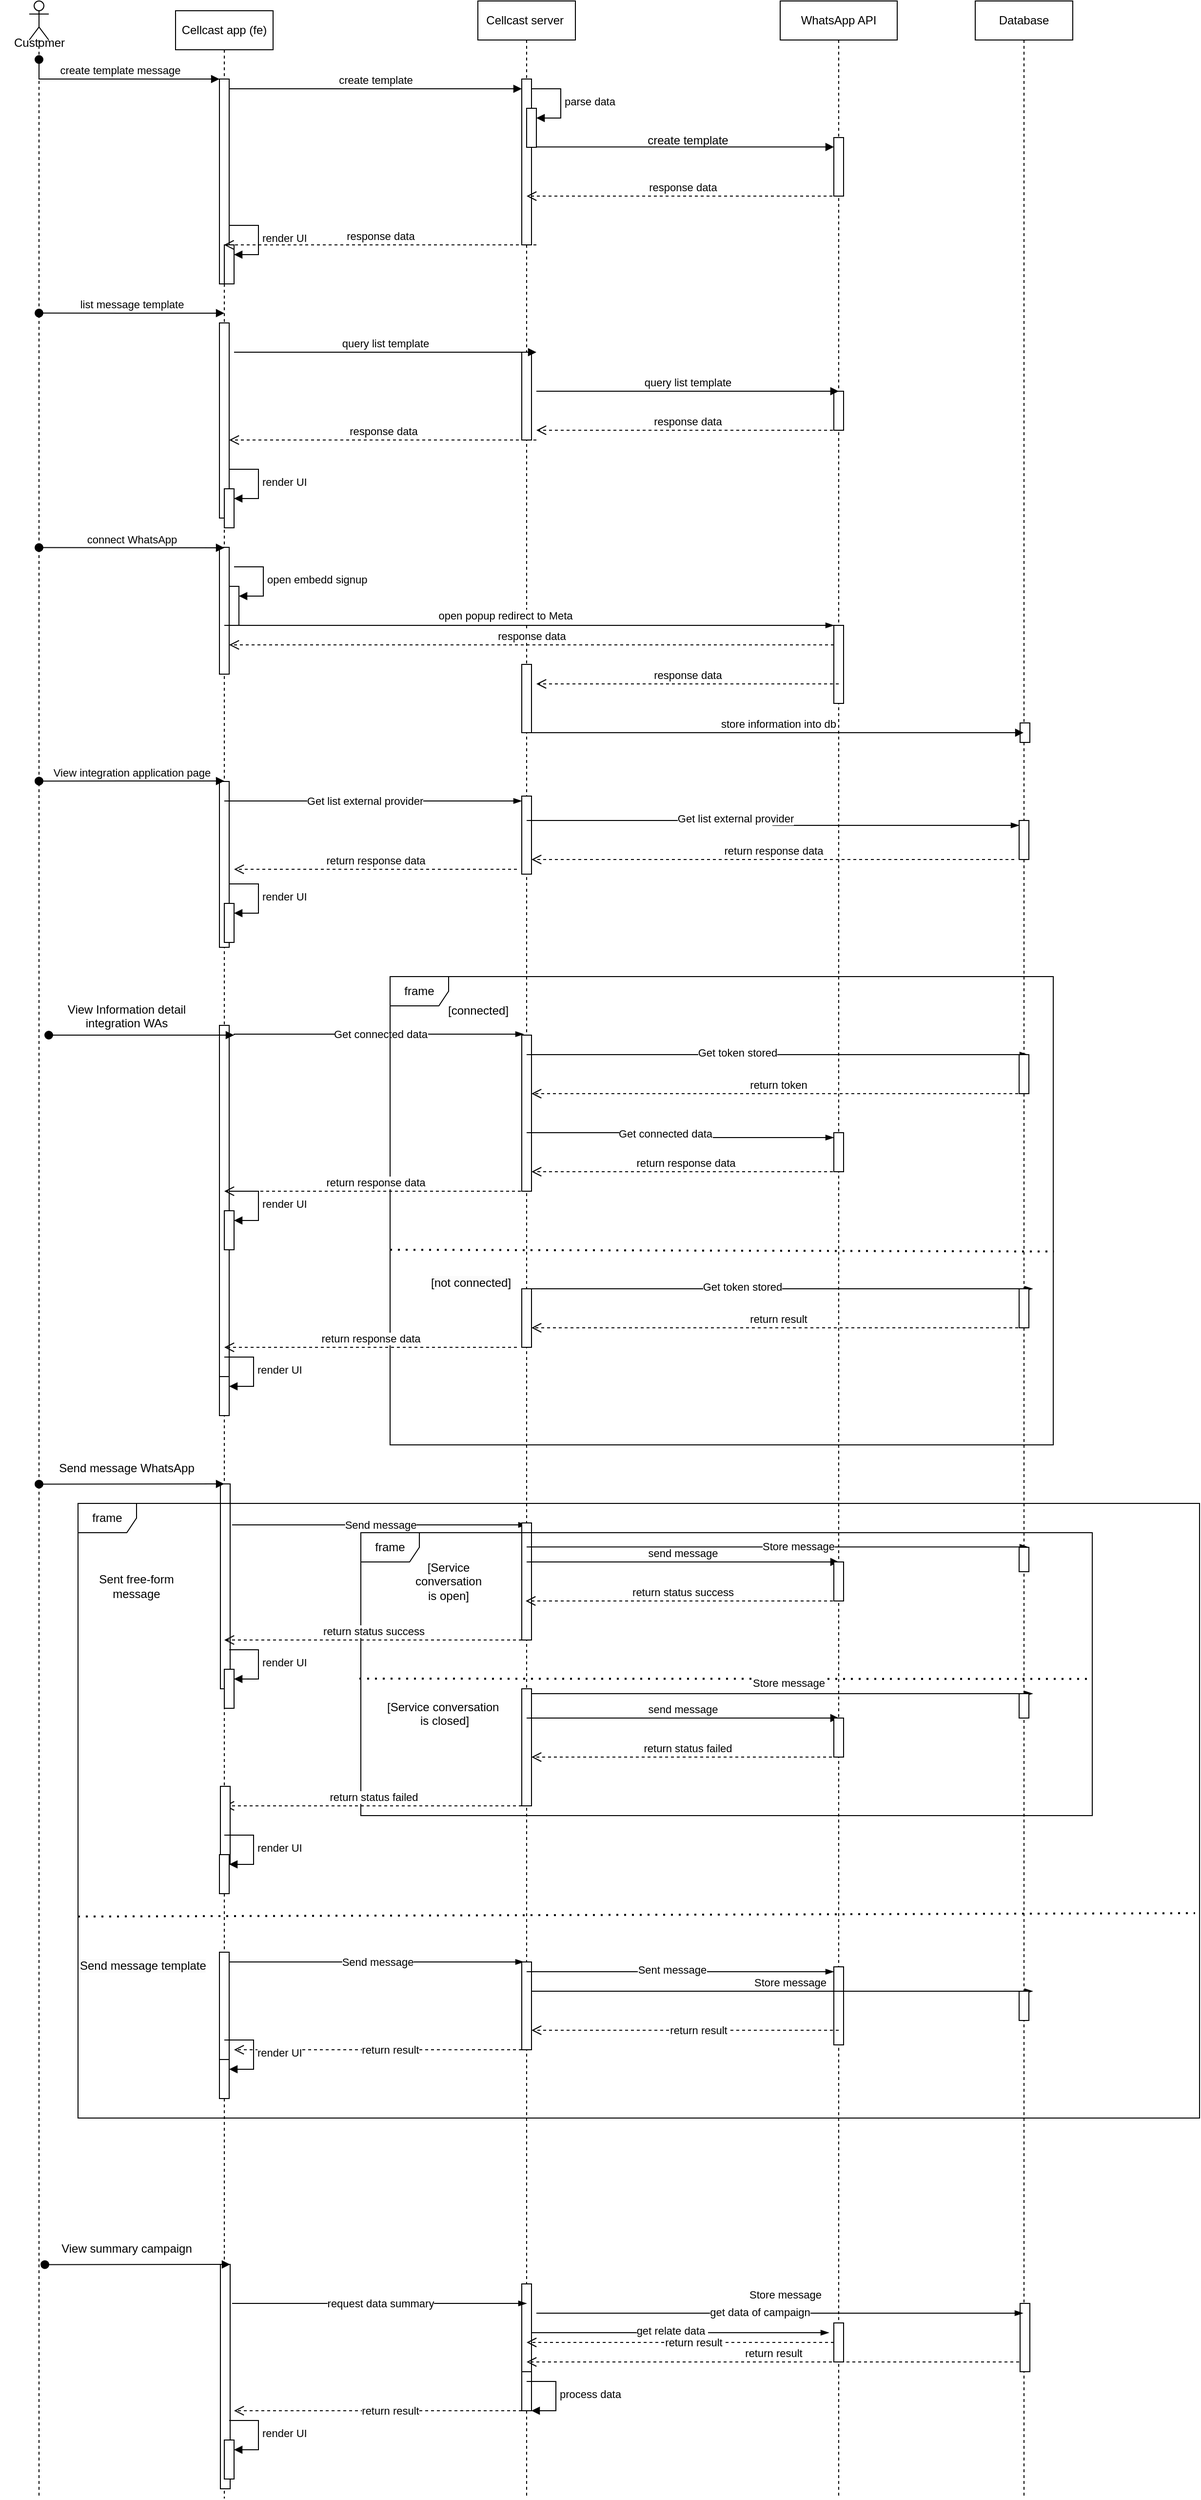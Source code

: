 <mxfile version="26.1.1">
  <diagram name="Page-1" id="2YBvvXClWsGukQMizWep">
    <mxGraphModel dx="2359" dy="829" grid="1" gridSize="10" guides="1" tooltips="1" connect="1" arrows="1" fold="1" page="1" pageScale="1" pageWidth="850" pageHeight="1100" math="0" shadow="0">
      <root>
        <mxCell id="0" />
        <mxCell id="1" parent="0" />
        <mxCell id="aM9ryv3xv72pqoxQDRHE-1" value="Cellcast app (fe)" style="shape=umlLifeline;whiteSpace=wrap;html=1;container=0;dropTarget=0;collapsible=0;recursiveResize=0;outlineConnect=0;portConstraint=eastwest;newEdgeStyle={&quot;curved&quot;:0,&quot;rounded&quot;:0};points=[[0,0,0,0,5],[0,1,0,0,-5],[1,0,0,0,5],[1,1,0,0,-5]];perimeter=rectanglePerimeter;targetShapes=umlLifeline;participant=label;" parent="1" vertex="1">
          <mxGeometry x="-100" y="50" width="100" height="2550" as="geometry" />
        </mxCell>
        <mxCell id="aM9ryv3xv72pqoxQDRHE-2" value="" style="html=1;points=[];perimeter=orthogonalPerimeter;outlineConnect=0;targetShapes=umlLifeline;portConstraint=eastwest;newEdgeStyle={&quot;edgeStyle&quot;:&quot;elbowEdgeStyle&quot;,&quot;elbow&quot;:&quot;vertical&quot;,&quot;curved&quot;:0,&quot;rounded&quot;:0};" parent="aM9ryv3xv72pqoxQDRHE-1" vertex="1">
          <mxGeometry x="45" y="70" width="10" height="210" as="geometry" />
        </mxCell>
        <mxCell id="-oHqo2pu-d8JH4vPHe19-22" value="" style="html=1;points=[[0,0,0,0,5],[0,1,0,0,-5],[1,0,0,0,5],[1,1,0,0,-5]];perimeter=orthogonalPerimeter;outlineConnect=0;targetShapes=umlLifeline;portConstraint=eastwest;newEdgeStyle={&quot;curved&quot;:0,&quot;rounded&quot;:0};" vertex="1" parent="aM9ryv3xv72pqoxQDRHE-1">
          <mxGeometry x="45" y="320" width="10" height="200" as="geometry" />
        </mxCell>
        <mxCell id="-oHqo2pu-d8JH4vPHe19-31" value="" style="html=1;points=[[0,0,0,0,5],[0,1,0,0,-5],[1,0,0,0,5],[1,1,0,0,-5]];perimeter=orthogonalPerimeter;outlineConnect=0;targetShapes=umlLifeline;portConstraint=eastwest;newEdgeStyle={&quot;curved&quot;:0,&quot;rounded&quot;:0};" vertex="1" parent="aM9ryv3xv72pqoxQDRHE-1">
          <mxGeometry x="50" y="490" width="10" height="40" as="geometry" />
        </mxCell>
        <mxCell id="-oHqo2pu-d8JH4vPHe19-32" value="render UI" style="html=1;align=left;spacingLeft=2;endArrow=block;rounded=0;edgeStyle=orthogonalEdgeStyle;curved=0;rounded=0;" edge="1" target="-oHqo2pu-d8JH4vPHe19-31" parent="aM9ryv3xv72pqoxQDRHE-1">
          <mxGeometry relative="1" as="geometry">
            <mxPoint x="55" y="470" as="sourcePoint" />
            <Array as="points">
              <mxPoint x="85" y="500" />
            </Array>
          </mxGeometry>
        </mxCell>
        <mxCell id="-oHqo2pu-d8JH4vPHe19-43" value="" style="html=1;points=[[0,0,0,0,5],[0,1,0,0,-5],[1,0,0,0,5],[1,1,0,0,-5]];perimeter=orthogonalPerimeter;outlineConnect=0;targetShapes=umlLifeline;portConstraint=eastwest;newEdgeStyle={&quot;curved&quot;:0,&quot;rounded&quot;:0};" vertex="1" parent="aM9ryv3xv72pqoxQDRHE-1">
          <mxGeometry x="45" y="550" width="10" height="130" as="geometry" />
        </mxCell>
        <mxCell id="-oHqo2pu-d8JH4vPHe19-44" value="" style="html=1;points=[[0,0,0,0,5],[0,1,0,0,-5],[1,0,0,0,5],[1,1,0,0,-5]];perimeter=orthogonalPerimeter;outlineConnect=0;targetShapes=umlLifeline;portConstraint=eastwest;newEdgeStyle={&quot;curved&quot;:0,&quot;rounded&quot;:0};" vertex="1" parent="aM9ryv3xv72pqoxQDRHE-1">
          <mxGeometry x="55" y="590" width="10" height="40" as="geometry" />
        </mxCell>
        <mxCell id="-oHqo2pu-d8JH4vPHe19-45" value="open embedd signup" style="html=1;align=left;spacingLeft=2;endArrow=block;rounded=0;edgeStyle=orthogonalEdgeStyle;curved=0;rounded=0;" edge="1" target="-oHqo2pu-d8JH4vPHe19-44" parent="aM9ryv3xv72pqoxQDRHE-1">
          <mxGeometry relative="1" as="geometry">
            <mxPoint x="60" y="570" as="sourcePoint" />
            <Array as="points">
              <mxPoint x="90" y="600" />
            </Array>
          </mxGeometry>
        </mxCell>
        <mxCell id="-oHqo2pu-d8JH4vPHe19-68" value="" style="html=1;points=[[0,0,0,0,5],[0,1,0,0,-5],[1,0,0,0,5],[1,1,0,0,-5]];perimeter=orthogonalPerimeter;outlineConnect=0;targetShapes=umlLifeline;portConstraint=eastwest;newEdgeStyle={&quot;curved&quot;:0,&quot;rounded&quot;:0};" vertex="1" parent="aM9ryv3xv72pqoxQDRHE-1">
          <mxGeometry x="50" y="240" width="10" height="40" as="geometry" />
        </mxCell>
        <mxCell id="-oHqo2pu-d8JH4vPHe19-69" value="render UI" style="html=1;align=left;spacingLeft=2;endArrow=block;rounded=0;edgeStyle=orthogonalEdgeStyle;curved=0;rounded=0;" edge="1" target="-oHqo2pu-d8JH4vPHe19-68" parent="aM9ryv3xv72pqoxQDRHE-1">
          <mxGeometry relative="1" as="geometry">
            <mxPoint x="55" y="220" as="sourcePoint" />
            <Array as="points">
              <mxPoint x="85" y="250" />
            </Array>
          </mxGeometry>
        </mxCell>
        <mxCell id="-oHqo2pu-d8JH4vPHe19-72" value="" style="html=1;points=[[0,0,0,0,5],[0,1,0,0,-5],[1,0,0,0,5],[1,1,0,0,-5]];perimeter=orthogonalPerimeter;outlineConnect=0;targetShapes=umlLifeline;portConstraint=eastwest;newEdgeStyle={&quot;curved&quot;:0,&quot;rounded&quot;:0};" vertex="1" parent="aM9ryv3xv72pqoxQDRHE-1">
          <mxGeometry x="45" y="790" width="10" height="170" as="geometry" />
        </mxCell>
        <mxCell id="-oHqo2pu-d8JH4vPHe19-81" value="" style="html=1;points=[[0,0,0,0,5],[0,1,0,0,-5],[1,0,0,0,5],[1,1,0,0,-5]];perimeter=orthogonalPerimeter;outlineConnect=0;targetShapes=umlLifeline;portConstraint=eastwest;newEdgeStyle={&quot;curved&quot;:0,&quot;rounded&quot;:0};" vertex="1" parent="aM9ryv3xv72pqoxQDRHE-1">
          <mxGeometry x="50" y="915" width="10" height="40" as="geometry" />
        </mxCell>
        <mxCell id="-oHqo2pu-d8JH4vPHe19-82" value="render UI" style="html=1;align=left;spacingLeft=2;endArrow=block;rounded=0;edgeStyle=orthogonalEdgeStyle;curved=0;rounded=0;" edge="1" target="-oHqo2pu-d8JH4vPHe19-81" parent="aM9ryv3xv72pqoxQDRHE-1">
          <mxGeometry relative="1" as="geometry">
            <mxPoint x="55" y="895" as="sourcePoint" />
            <Array as="points">
              <mxPoint x="85" y="925" />
            </Array>
          </mxGeometry>
        </mxCell>
        <mxCell id="-oHqo2pu-d8JH4vPHe19-85" value="" style="html=1;points=[[0,0,0,0,5],[0,1,0,0,-5],[1,0,0,0,5],[1,1,0,0,-5]];perimeter=orthogonalPerimeter;outlineConnect=0;targetShapes=umlLifeline;portConstraint=eastwest;newEdgeStyle={&quot;curved&quot;:0,&quot;rounded&quot;:0};" vertex="1" parent="aM9ryv3xv72pqoxQDRHE-1">
          <mxGeometry x="45" y="1040" width="10" height="390" as="geometry" />
        </mxCell>
        <mxCell id="-oHqo2pu-d8JH4vPHe19-117" value="" style="html=1;points=[[0,0,0,0,5],[0,1,0,0,-5],[1,0,0,0,5],[1,1,0,0,-5]];perimeter=orthogonalPerimeter;outlineConnect=0;targetShapes=umlLifeline;portConstraint=eastwest;newEdgeStyle={&quot;curved&quot;:0,&quot;rounded&quot;:0};" vertex="1" parent="aM9ryv3xv72pqoxQDRHE-1">
          <mxGeometry x="45" y="1400" width="10" height="40" as="geometry" />
        </mxCell>
        <mxCell id="-oHqo2pu-d8JH4vPHe19-118" value="render UI" style="html=1;align=left;spacingLeft=2;endArrow=block;rounded=0;edgeStyle=orthogonalEdgeStyle;curved=0;rounded=0;" edge="1" target="-oHqo2pu-d8JH4vPHe19-117" parent="aM9ryv3xv72pqoxQDRHE-1">
          <mxGeometry relative="1" as="geometry">
            <mxPoint x="50" y="1380" as="sourcePoint" />
            <Array as="points">
              <mxPoint x="80" y="1410" />
            </Array>
          </mxGeometry>
        </mxCell>
        <mxCell id="-oHqo2pu-d8JH4vPHe19-122" value="" style="html=1;points=[[0,0,0,0,5],[0,1,0,0,-5],[1,0,0,0,5],[1,1,0,0,-5]];perimeter=orthogonalPerimeter;outlineConnect=0;targetShapes=umlLifeline;portConstraint=eastwest;newEdgeStyle={&quot;curved&quot;:0,&quot;rounded&quot;:0};" vertex="1" parent="aM9ryv3xv72pqoxQDRHE-1">
          <mxGeometry x="46" y="1510" width="10" height="210" as="geometry" />
        </mxCell>
        <mxCell id="-oHqo2pu-d8JH4vPHe19-331" value="" style="html=1;points=[[0,0,0,0,5],[0,1,0,0,-5],[1,0,0,0,5],[1,1,0,0,-5]];perimeter=orthogonalPerimeter;outlineConnect=0;targetShapes=umlLifeline;portConstraint=eastwest;newEdgeStyle={&quot;curved&quot;:0,&quot;rounded&quot;:0};" vertex="1" parent="aM9ryv3xv72pqoxQDRHE-1">
          <mxGeometry x="46" y="2310" width="10" height="230" as="geometry" />
        </mxCell>
        <mxCell id="-oHqo2pu-d8JH4vPHe19-349" value="" style="html=1;points=[[0,0,0,0,5],[0,1,0,0,-5],[1,0,0,0,5],[1,1,0,0,-5]];perimeter=orthogonalPerimeter;outlineConnect=0;targetShapes=umlLifeline;portConstraint=eastwest;newEdgeStyle={&quot;curved&quot;:0,&quot;rounded&quot;:0};" vertex="1" parent="aM9ryv3xv72pqoxQDRHE-1">
          <mxGeometry x="50" y="2490" width="10" height="40" as="geometry" />
        </mxCell>
        <mxCell id="-oHqo2pu-d8JH4vPHe19-350" value="render UI" style="html=1;align=left;spacingLeft=2;endArrow=block;rounded=0;edgeStyle=orthogonalEdgeStyle;curved=0;rounded=0;" edge="1" target="-oHqo2pu-d8JH4vPHe19-349" parent="aM9ryv3xv72pqoxQDRHE-1">
          <mxGeometry relative="1" as="geometry">
            <mxPoint x="55" y="2470" as="sourcePoint" />
            <Array as="points">
              <mxPoint x="85" y="2500" />
            </Array>
          </mxGeometry>
        </mxCell>
        <mxCell id="aM9ryv3xv72pqoxQDRHE-5" value="Cellcast server&amp;nbsp;" style="shape=umlLifeline;perimeter=lifelinePerimeter;whiteSpace=wrap;html=1;container=0;dropTarget=0;collapsible=0;recursiveResize=0;outlineConnect=0;portConstraint=eastwest;newEdgeStyle={&quot;edgeStyle&quot;:&quot;elbowEdgeStyle&quot;,&quot;elbow&quot;:&quot;vertical&quot;,&quot;curved&quot;:0,&quot;rounded&quot;:0};" parent="1" vertex="1">
          <mxGeometry x="210" y="40" width="100" height="2560" as="geometry" />
        </mxCell>
        <mxCell id="aM9ryv3xv72pqoxQDRHE-6" value="" style="html=1;points=[];perimeter=orthogonalPerimeter;outlineConnect=0;targetShapes=umlLifeline;portConstraint=eastwest;newEdgeStyle={&quot;edgeStyle&quot;:&quot;elbowEdgeStyle&quot;,&quot;elbow&quot;:&quot;vertical&quot;,&quot;curved&quot;:0,&quot;rounded&quot;:0};" parent="aM9ryv3xv72pqoxQDRHE-5" vertex="1">
          <mxGeometry x="45" y="80" width="10" height="170" as="geometry" />
        </mxCell>
        <mxCell id="-oHqo2pu-d8JH4vPHe19-3" value="" style="html=1;points=[[0,0,0,0,5],[0,1,0,0,-5],[1,0,0,0,5],[1,1,0,0,-5]];perimeter=orthogonalPerimeter;outlineConnect=0;targetShapes=umlLifeline;portConstraint=eastwest;newEdgeStyle={&quot;curved&quot;:0,&quot;rounded&quot;:0};" vertex="1" parent="aM9ryv3xv72pqoxQDRHE-5">
          <mxGeometry x="50" y="110" width="10" height="40" as="geometry" />
        </mxCell>
        <mxCell id="-oHqo2pu-d8JH4vPHe19-4" value="parse data" style="html=1;align=left;spacingLeft=2;endArrow=block;rounded=0;edgeStyle=orthogonalEdgeStyle;curved=0;rounded=0;" edge="1" target="-oHqo2pu-d8JH4vPHe19-3" parent="aM9ryv3xv72pqoxQDRHE-5">
          <mxGeometry relative="1" as="geometry">
            <mxPoint x="55" y="90" as="sourcePoint" />
            <Array as="points">
              <mxPoint x="85" y="120" />
            </Array>
          </mxGeometry>
        </mxCell>
        <mxCell id="-oHqo2pu-d8JH4vPHe19-24" value="" style="html=1;points=[[0,0,0,0,5],[0,1,0,0,-5],[1,0,0,0,5],[1,1,0,0,-5]];perimeter=orthogonalPerimeter;outlineConnect=0;targetShapes=umlLifeline;portConstraint=eastwest;newEdgeStyle={&quot;curved&quot;:0,&quot;rounded&quot;:0};" vertex="1" parent="aM9ryv3xv72pqoxQDRHE-5">
          <mxGeometry x="45" y="360" width="10" height="90" as="geometry" />
        </mxCell>
        <mxCell id="-oHqo2pu-d8JH4vPHe19-49" value="" style="html=1;points=[[0,0,0,0,5],[0,1,0,0,-5],[1,0,0,0,5],[1,1,0,0,-5]];perimeter=orthogonalPerimeter;outlineConnect=0;targetShapes=umlLifeline;portConstraint=eastwest;newEdgeStyle={&quot;curved&quot;:0,&quot;rounded&quot;:0};" vertex="1" parent="aM9ryv3xv72pqoxQDRHE-5">
          <mxGeometry x="45" y="680" width="10" height="70" as="geometry" />
        </mxCell>
        <mxCell id="-oHqo2pu-d8JH4vPHe19-73" value="" style="html=1;points=[[0,0,0,0,5],[0,1,0,0,-5],[1,0,0,0,5],[1,1,0,0,-5]];perimeter=orthogonalPerimeter;outlineConnect=0;targetShapes=umlLifeline;portConstraint=eastwest;newEdgeStyle={&quot;curved&quot;:0,&quot;rounded&quot;:0};" vertex="1" parent="aM9ryv3xv72pqoxQDRHE-5">
          <mxGeometry x="45" y="815" width="10" height="80" as="geometry" />
        </mxCell>
        <mxCell id="-oHqo2pu-d8JH4vPHe19-87" value="" style="html=1;points=[[0,0,0,0,5],[0,1,0,0,-5],[1,0,0,0,5],[1,1,0,0,-5]];perimeter=orthogonalPerimeter;outlineConnect=0;targetShapes=umlLifeline;portConstraint=eastwest;newEdgeStyle={&quot;curved&quot;:0,&quot;rounded&quot;:0};" vertex="1" parent="aM9ryv3xv72pqoxQDRHE-5">
          <mxGeometry x="45" y="1060" width="10" height="160" as="geometry" />
        </mxCell>
        <mxCell id="-oHqo2pu-d8JH4vPHe19-333" value="" style="html=1;points=[[0,0,0,0,5],[0,1,0,0,-5],[1,0,0,0,5],[1,1,0,0,-5]];perimeter=orthogonalPerimeter;outlineConnect=0;targetShapes=umlLifeline;portConstraint=eastwest;newEdgeStyle={&quot;curved&quot;:0,&quot;rounded&quot;:0};" vertex="1" parent="aM9ryv3xv72pqoxQDRHE-5">
          <mxGeometry x="45" y="2340" width="10" height="120" as="geometry" />
        </mxCell>
        <mxCell id="-oHqo2pu-d8JH4vPHe19-344" value="" style="html=1;points=[[0,0,0,0,5],[0,1,0,0,-5],[1,0,0,0,5],[1,1,0,0,-5]];perimeter=orthogonalPerimeter;outlineConnect=0;targetShapes=umlLifeline;portConstraint=eastwest;newEdgeStyle={&quot;curved&quot;:0,&quot;rounded&quot;:0};" vertex="1" parent="aM9ryv3xv72pqoxQDRHE-5">
          <mxGeometry x="45" y="2430" width="10" height="40" as="geometry" />
        </mxCell>
        <mxCell id="-oHqo2pu-d8JH4vPHe19-345" value="process data" style="html=1;align=left;spacingLeft=2;endArrow=block;rounded=0;edgeStyle=orthogonalEdgeStyle;curved=0;rounded=0;" edge="1" parent="aM9ryv3xv72pqoxQDRHE-5">
          <mxGeometry relative="1" as="geometry">
            <mxPoint x="50" y="2440" as="sourcePoint" />
            <Array as="points">
              <mxPoint x="80" y="2470" />
            </Array>
            <mxPoint x="55" y="2470" as="targetPoint" />
          </mxGeometry>
        </mxCell>
        <mxCell id="aM9ryv3xv72pqoxQDRHE-7" value="create template" style="html=1;verticalAlign=bottom;endArrow=block;edgeStyle=elbowEdgeStyle;elbow=vertical;curved=0;rounded=0;" parent="1" source="aM9ryv3xv72pqoxQDRHE-2" target="aM9ryv3xv72pqoxQDRHE-6" edge="1">
          <mxGeometry relative="1" as="geometry">
            <mxPoint x="195" y="130" as="sourcePoint" />
            <Array as="points">
              <mxPoint x="210" y="130" />
              <mxPoint x="180" y="120" />
            </Array>
          </mxGeometry>
        </mxCell>
        <mxCell id="aM9ryv3xv72pqoxQDRHE-3" value="create template message" style="html=1;verticalAlign=bottom;startArrow=oval;endArrow=block;startSize=8;edgeStyle=elbowEdgeStyle;elbow=vertical;curved=0;rounded=0;exitX=1;exitY=1;exitDx=0;exitDy=0;exitPerimeter=0;" parent="1" target="aM9ryv3xv72pqoxQDRHE-2" edge="1">
          <mxGeometry relative="1" as="geometry">
            <mxPoint x="-240" y="100" as="sourcePoint" />
            <mxPoint x="-90" y="100.2" as="targetPoint" />
            <Array as="points">
              <mxPoint x="-180" y="120" />
            </Array>
          </mxGeometry>
        </mxCell>
        <mxCell id="-oHqo2pu-d8JH4vPHe19-5" value="" style="html=1;verticalAlign=bottom;endArrow=block;edgeStyle=elbowEdgeStyle;elbow=vertical;curved=0;rounded=0;" edge="1" parent="1" target="-oHqo2pu-d8JH4vPHe19-7">
          <mxGeometry x="-0.001" relative="1" as="geometry">
            <mxPoint x="270" y="189.66" as="sourcePoint" />
            <Array as="points">
              <mxPoint x="495" y="189.66" />
            </Array>
            <mxPoint x="580" y="189.66" as="targetPoint" />
            <mxPoint as="offset" />
          </mxGeometry>
        </mxCell>
        <mxCell id="-oHqo2pu-d8JH4vPHe19-6" value="WhatsApp API" style="shape=umlLifeline;perimeter=lifelinePerimeter;whiteSpace=wrap;html=1;container=0;dropTarget=0;collapsible=0;recursiveResize=0;outlineConnect=0;portConstraint=eastwest;newEdgeStyle={&quot;edgeStyle&quot;:&quot;elbowEdgeStyle&quot;,&quot;elbow&quot;:&quot;vertical&quot;,&quot;curved&quot;:0,&quot;rounded&quot;:0};" vertex="1" parent="1">
          <mxGeometry x="520" y="40" width="120" height="2560" as="geometry" />
        </mxCell>
        <mxCell id="-oHqo2pu-d8JH4vPHe19-7" value="" style="html=1;points=[];perimeter=orthogonalPerimeter;outlineConnect=0;targetShapes=umlLifeline;portConstraint=eastwest;newEdgeStyle={&quot;edgeStyle&quot;:&quot;elbowEdgeStyle&quot;,&quot;elbow&quot;:&quot;vertical&quot;,&quot;curved&quot;:0,&quot;rounded&quot;:0};" vertex="1" parent="-oHqo2pu-d8JH4vPHe19-6">
          <mxGeometry x="55" y="140" width="10" height="60" as="geometry" />
        </mxCell>
        <mxCell id="-oHqo2pu-d8JH4vPHe19-26" value="" style="html=1;points=[];perimeter=orthogonalPerimeter;outlineConnect=0;targetShapes=umlLifeline;portConstraint=eastwest;newEdgeStyle={&quot;edgeStyle&quot;:&quot;elbowEdgeStyle&quot;,&quot;elbow&quot;:&quot;vertical&quot;,&quot;curved&quot;:0,&quot;rounded&quot;:0};" vertex="1" parent="-oHqo2pu-d8JH4vPHe19-6">
          <mxGeometry x="55" y="400" width="10" height="40" as="geometry" />
        </mxCell>
        <mxCell id="-oHqo2pu-d8JH4vPHe19-47" value="" style="html=1;points=[[0,0,0,0,5],[0,1,0,0,-5],[1,0,0,0,5],[1,1,0,0,-5]];perimeter=orthogonalPerimeter;outlineConnect=0;targetShapes=umlLifeline;portConstraint=eastwest;newEdgeStyle={&quot;curved&quot;:0,&quot;rounded&quot;:0};" vertex="1" parent="-oHqo2pu-d8JH4vPHe19-6">
          <mxGeometry x="55" y="640" width="10" height="80" as="geometry" />
        </mxCell>
        <mxCell id="-oHqo2pu-d8JH4vPHe19-338" value="" style="html=1;points=[[0,0,0,0,5],[0,1,0,0,-5],[1,0,0,0,5],[1,1,0,0,-5]];perimeter=orthogonalPerimeter;outlineConnect=0;targetShapes=umlLifeline;portConstraint=eastwest;newEdgeStyle={&quot;curved&quot;:0,&quot;rounded&quot;:0};" vertex="1" parent="-oHqo2pu-d8JH4vPHe19-6">
          <mxGeometry x="55" y="2380" width="10" height="40" as="geometry" />
        </mxCell>
        <mxCell id="-oHqo2pu-d8JH4vPHe19-16" value="response data" style="html=1;verticalAlign=bottom;endArrow=open;dashed=1;endSize=8;edgeStyle=elbowEdgeStyle;elbow=vertical;curved=0;rounded=0;" edge="1" parent="1" source="-oHqo2pu-d8JH4vPHe19-6" target="aM9ryv3xv72pqoxQDRHE-5">
          <mxGeometry relative="1" as="geometry">
            <mxPoint x="340" y="240" as="targetPoint" />
            <Array as="points">
              <mxPoint x="495" y="240" />
            </Array>
            <mxPoint x="560" y="240" as="sourcePoint" />
          </mxGeometry>
        </mxCell>
        <mxCell id="-oHqo2pu-d8JH4vPHe19-17" value="create template" style="text;html=1;align=center;verticalAlign=middle;resizable=0;points=[];autosize=1;strokeColor=none;fillColor=none;" vertex="1" parent="1">
          <mxGeometry x="370" y="168" width="110" height="30" as="geometry" />
        </mxCell>
        <mxCell id="-oHqo2pu-d8JH4vPHe19-18" value="response data" style="html=1;verticalAlign=bottom;endArrow=open;dashed=1;endSize=8;edgeStyle=elbowEdgeStyle;elbow=vertical;curved=0;rounded=0;" edge="1" parent="1">
          <mxGeometry x="-0.001" relative="1" as="geometry">
            <mxPoint x="-50.333" y="290.0" as="targetPoint" />
            <Array as="points">
              <mxPoint x="205" y="290" />
            </Array>
            <mxPoint x="270" y="290" as="sourcePoint" />
            <mxPoint as="offset" />
          </mxGeometry>
        </mxCell>
        <mxCell id="-oHqo2pu-d8JH4vPHe19-19" value="" style="shape=umlLifeline;perimeter=lifelinePerimeter;whiteSpace=wrap;html=1;container=1;dropTarget=0;collapsible=0;recursiveResize=0;outlineConnect=0;portConstraint=eastwest;newEdgeStyle={&quot;curved&quot;:0,&quot;rounded&quot;:0};participant=umlActor;" vertex="1" parent="1">
          <mxGeometry x="-250" y="40" width="20" height="2560" as="geometry" />
        </mxCell>
        <mxCell id="-oHqo2pu-d8JH4vPHe19-21" value="list message template" style="html=1;verticalAlign=bottom;startArrow=oval;endArrow=block;startSize=8;edgeStyle=elbowEdgeStyle;elbow=vertical;curved=0;rounded=0;exitX=1;exitY=1;exitDx=0;exitDy=0;exitPerimeter=0;" edge="1" parent="1">
          <mxGeometry x="-0.003" relative="1" as="geometry">
            <mxPoint x="-240" y="359.92" as="sourcePoint" />
            <mxPoint x="-50" y="359.92" as="targetPoint" />
            <mxPoint as="offset" />
          </mxGeometry>
        </mxCell>
        <mxCell id="-oHqo2pu-d8JH4vPHe19-23" value="query list template" style="html=1;verticalAlign=bottom;endArrow=block;edgeStyle=elbowEdgeStyle;elbow=vertical;curved=0;rounded=0;" edge="1" parent="1">
          <mxGeometry relative="1" as="geometry">
            <mxPoint x="-40" y="400" as="sourcePoint" />
            <Array as="points">
              <mxPoint x="185" y="400" />
            </Array>
            <mxPoint x="270" y="400" as="targetPoint" />
          </mxGeometry>
        </mxCell>
        <mxCell id="-oHqo2pu-d8JH4vPHe19-27" value="response data" style="html=1;verticalAlign=bottom;endArrow=open;dashed=1;endSize=8;edgeStyle=elbowEdgeStyle;elbow=vertical;curved=0;rounded=0;" edge="1" parent="1">
          <mxGeometry relative="1" as="geometry">
            <mxPoint x="270" y="480" as="targetPoint" />
            <Array as="points">
              <mxPoint x="495" y="480" />
            </Array>
            <mxPoint x="580" y="480" as="sourcePoint" />
          </mxGeometry>
        </mxCell>
        <mxCell id="-oHqo2pu-d8JH4vPHe19-29" value="response data" style="html=1;verticalAlign=bottom;endArrow=open;dashed=1;endSize=8;edgeStyle=elbowEdgeStyle;elbow=vertical;curved=0;rounded=0;" edge="1" parent="1" target="-oHqo2pu-d8JH4vPHe19-22">
          <mxGeometry relative="1" as="geometry">
            <mxPoint x="-40" y="490" as="targetPoint" />
            <Array as="points">
              <mxPoint x="185" y="490" />
            </Array>
            <mxPoint x="270" y="490" as="sourcePoint" />
          </mxGeometry>
        </mxCell>
        <mxCell id="-oHqo2pu-d8JH4vPHe19-41" value="query list template" style="html=1;verticalAlign=bottom;endArrow=block;edgeStyle=elbowEdgeStyle;elbow=vertical;curved=0;rounded=0;" edge="1" parent="1">
          <mxGeometry relative="1" as="geometry">
            <mxPoint x="270" y="440" as="sourcePoint" />
            <Array as="points">
              <mxPoint x="495" y="440" />
            </Array>
            <mxPoint x="580" y="440" as="targetPoint" />
          </mxGeometry>
        </mxCell>
        <mxCell id="-oHqo2pu-d8JH4vPHe19-42" value="connect WhatsApp" style="html=1;verticalAlign=bottom;startArrow=oval;endArrow=block;startSize=8;edgeStyle=elbowEdgeStyle;elbow=vertical;curved=0;rounded=0;exitX=1;exitY=1;exitDx=0;exitDy=0;exitPerimeter=0;" edge="1" parent="1">
          <mxGeometry x="-0.003" relative="1" as="geometry">
            <mxPoint x="-240" y="600.25" as="sourcePoint" />
            <mxPoint x="-50" y="600.25" as="targetPoint" />
            <mxPoint as="offset" />
          </mxGeometry>
        </mxCell>
        <mxCell id="-oHqo2pu-d8JH4vPHe19-46" value="" style="edgeStyle=elbowEdgeStyle;fontSize=12;html=1;endArrow=blockThin;endFill=1;rounded=0;" edge="1" parent="1">
          <mxGeometry width="160" relative="1" as="geometry">
            <mxPoint x="-50" y="680" as="sourcePoint" />
            <mxPoint x="575" y="680" as="targetPoint" />
            <Array as="points">
              <mxPoint x="460" y="670" />
            </Array>
          </mxGeometry>
        </mxCell>
        <mxCell id="-oHqo2pu-d8JH4vPHe19-48" value="open popup redirect to Meta" style="edgeLabel;html=1;align=center;verticalAlign=middle;resizable=0;points=[];" vertex="1" connectable="0" parent="-oHqo2pu-d8JH4vPHe19-46">
          <mxGeometry x="-0.28" y="2" relative="1" as="geometry">
            <mxPoint x="63" y="-8" as="offset" />
          </mxGeometry>
        </mxCell>
        <mxCell id="-oHqo2pu-d8JH4vPHe19-50" value="response data" style="html=1;verticalAlign=bottom;endArrow=open;dashed=1;endSize=8;edgeStyle=elbowEdgeStyle;elbow=vertical;curved=0;rounded=0;" edge="1" parent="1" target="-oHqo2pu-d8JH4vPHe19-43">
          <mxGeometry relative="1" as="geometry">
            <mxPoint x="260" y="700" as="targetPoint" />
            <Array as="points">
              <mxPoint x="490" y="700" />
            </Array>
            <mxPoint x="575" y="700" as="sourcePoint" />
          </mxGeometry>
        </mxCell>
        <mxCell id="-oHqo2pu-d8JH4vPHe19-51" value="response data" style="html=1;verticalAlign=bottom;endArrow=open;dashed=1;endSize=8;edgeStyle=elbowEdgeStyle;elbow=vertical;curved=0;rounded=0;" edge="1" parent="1">
          <mxGeometry relative="1" as="geometry">
            <mxPoint x="270" y="740" as="targetPoint" />
            <Array as="points">
              <mxPoint x="495" y="740" />
            </Array>
            <mxPoint x="580" y="740" as="sourcePoint" />
          </mxGeometry>
        </mxCell>
        <mxCell id="-oHqo2pu-d8JH4vPHe19-52" value="Database" style="shape=umlLifeline;perimeter=lifelinePerimeter;whiteSpace=wrap;html=1;container=1;dropTarget=0;collapsible=0;recursiveResize=0;outlineConnect=0;portConstraint=eastwest;newEdgeStyle={&quot;curved&quot;:0,&quot;rounded&quot;:0};" vertex="1" parent="1">
          <mxGeometry x="720" y="40" width="100" height="2560" as="geometry" />
        </mxCell>
        <mxCell id="-oHqo2pu-d8JH4vPHe19-77" value="" style="html=1;points=[[0,0,0,0,5],[0,1,0,0,-5],[1,0,0,0,5],[1,1,0,0,-5]];perimeter=orthogonalPerimeter;outlineConnect=0;targetShapes=umlLifeline;portConstraint=eastwest;newEdgeStyle={&quot;curved&quot;:0,&quot;rounded&quot;:0};" vertex="1" parent="-oHqo2pu-d8JH4vPHe19-52">
          <mxGeometry x="45" y="840" width="10" height="40" as="geometry" />
        </mxCell>
        <mxCell id="-oHqo2pu-d8JH4vPHe19-337" value="" style="html=1;points=[[0,0,0,0,5],[0,1,0,0,-5],[1,0,0,0,5],[1,1,0,0,-5]];perimeter=orthogonalPerimeter;outlineConnect=0;targetShapes=umlLifeline;portConstraint=eastwest;newEdgeStyle={&quot;curved&quot;:0,&quot;rounded&quot;:0};" vertex="1" parent="-oHqo2pu-d8JH4vPHe19-52">
          <mxGeometry x="46" y="2360" width="10" height="70" as="geometry" />
        </mxCell>
        <mxCell id="-oHqo2pu-d8JH4vPHe19-351" value="" style="html=1;points=[[0,0,0,0,5],[0,1,0,0,-5],[1,0,0,0,5],[1,1,0,0,-5]];perimeter=orthogonalPerimeter;outlineConnect=0;targetShapes=umlLifeline;portConstraint=eastwest;newEdgeStyle={&quot;curved&quot;:0,&quot;rounded&quot;:0};" vertex="1" parent="-oHqo2pu-d8JH4vPHe19-52">
          <mxGeometry x="46" y="740" width="10" height="20" as="geometry" />
        </mxCell>
        <mxCell id="-oHqo2pu-d8JH4vPHe19-54" value="store information into db" style="html=1;verticalAlign=bottom;endArrow=block;edgeStyle=elbowEdgeStyle;elbow=vertical;curved=0;rounded=0;" edge="1" parent="1" source="-oHqo2pu-d8JH4vPHe19-49" target="-oHqo2pu-d8JH4vPHe19-52">
          <mxGeometry relative="1" as="geometry">
            <mxPoint x="270" y="780" as="sourcePoint" />
            <Array as="points">
              <mxPoint x="710" y="790" />
              <mxPoint x="495" y="780" />
            </Array>
            <mxPoint x="580" y="780" as="targetPoint" />
          </mxGeometry>
        </mxCell>
        <mxCell id="-oHqo2pu-d8JH4vPHe19-70" value="View integration application page" style="html=1;verticalAlign=bottom;startArrow=oval;endArrow=block;startSize=8;edgeStyle=elbowEdgeStyle;elbow=vertical;curved=0;rounded=0;exitX=1;exitY=1;exitDx=0;exitDy=0;exitPerimeter=0;" edge="1" parent="1">
          <mxGeometry x="-0.003" relative="1" as="geometry">
            <mxPoint x="-240" y="839.57" as="sourcePoint" />
            <mxPoint x="-50" y="839.57" as="targetPoint" />
            <mxPoint as="offset" />
          </mxGeometry>
        </mxCell>
        <mxCell id="-oHqo2pu-d8JH4vPHe19-71" value="" style="edgeStyle=elbowEdgeStyle;fontSize=12;html=1;endArrow=blockThin;endFill=1;rounded=0;entryX=0;entryY=0;entryDx=0;entryDy=5;entryPerimeter=0;" edge="1" parent="1" target="-oHqo2pu-d8JH4vPHe19-73">
          <mxGeometry width="160" relative="1" as="geometry">
            <mxPoint x="-50" y="860" as="sourcePoint" />
            <mxPoint x="110" y="860" as="targetPoint" />
          </mxGeometry>
        </mxCell>
        <mxCell id="-oHqo2pu-d8JH4vPHe19-74" value="Get list external provider" style="edgeLabel;html=1;align=center;verticalAlign=middle;resizable=0;points=[];" vertex="1" connectable="0" parent="-oHqo2pu-d8JH4vPHe19-71">
          <mxGeometry x="-0.059" relative="1" as="geometry">
            <mxPoint as="offset" />
          </mxGeometry>
        </mxCell>
        <mxCell id="-oHqo2pu-d8JH4vPHe19-75" value="" style="edgeStyle=elbowEdgeStyle;fontSize=12;html=1;endArrow=blockThin;endFill=1;rounded=0;entryX=0;entryY=0;entryDx=0;entryDy=5;entryPerimeter=0;" edge="1" parent="1" target="-oHqo2pu-d8JH4vPHe19-77">
          <mxGeometry width="160" relative="1" as="geometry">
            <mxPoint x="260" y="880" as="sourcePoint" />
            <mxPoint x="420" y="880" as="targetPoint" />
          </mxGeometry>
        </mxCell>
        <mxCell id="-oHqo2pu-d8JH4vPHe19-76" value="Get list external provider" style="edgeLabel;html=1;align=center;verticalAlign=middle;resizable=0;points=[];" vertex="1" connectable="0" parent="-oHqo2pu-d8JH4vPHe19-75">
          <mxGeometry x="-0.162" y="2" relative="1" as="geometry">
            <mxPoint as="offset" />
          </mxGeometry>
        </mxCell>
        <mxCell id="-oHqo2pu-d8JH4vPHe19-78" value="return response data" style="html=1;verticalAlign=bottom;endArrow=open;dashed=1;endSize=8;curved=0;rounded=0;" edge="1" parent="1" target="-oHqo2pu-d8JH4vPHe19-73">
          <mxGeometry relative="1" as="geometry">
            <mxPoint x="760" y="920" as="sourcePoint" />
            <mxPoint x="680" y="920" as="targetPoint" />
          </mxGeometry>
        </mxCell>
        <mxCell id="-oHqo2pu-d8JH4vPHe19-80" value="return response data" style="html=1;verticalAlign=bottom;endArrow=open;dashed=1;endSize=8;curved=0;rounded=0;" edge="1" parent="1">
          <mxGeometry relative="1" as="geometry">
            <mxPoint x="250" y="930" as="sourcePoint" />
            <mxPoint x="-40" y="930" as="targetPoint" />
          </mxGeometry>
        </mxCell>
        <mxCell id="-oHqo2pu-d8JH4vPHe19-83" value="View Information detail integration WAs" style="text;whiteSpace=wrap;align=center;" vertex="1" parent="1">
          <mxGeometry x="-240" y="1060" width="180" height="30" as="geometry" />
        </mxCell>
        <mxCell id="-oHqo2pu-d8JH4vPHe19-84" value="" style="html=1;verticalAlign=bottom;startArrow=oval;endArrow=block;startSize=8;edgeStyle=elbowEdgeStyle;elbow=vertical;curved=0;rounded=0;exitX=1;exitY=1;exitDx=0;exitDy=0;exitPerimeter=0;" edge="1" parent="1">
          <mxGeometry x="-0.003" relative="1" as="geometry">
            <mxPoint x="-240" y="1560.22" as="sourcePoint" />
            <mxPoint x="-50" y="1560.22" as="targetPoint" />
            <mxPoint as="offset" />
          </mxGeometry>
        </mxCell>
        <mxCell id="-oHqo2pu-d8JH4vPHe19-86" value="" style="edgeStyle=elbowEdgeStyle;fontSize=12;html=1;endArrow=blockThin;endFill=1;rounded=0;entryX=0.2;entryY=-0.012;entryDx=0;entryDy=0;entryPerimeter=0;elbow=vertical;" edge="1" parent="1" target="-oHqo2pu-d8JH4vPHe19-87">
          <mxGeometry width="160" relative="1" as="geometry">
            <mxPoint x="-40" y="1100" as="sourcePoint" />
            <mxPoint x="120" y="1100" as="targetPoint" />
          </mxGeometry>
        </mxCell>
        <mxCell id="-oHqo2pu-d8JH4vPHe19-89" value="Get connected data" style="edgeLabel;html=1;align=center;verticalAlign=middle;resizable=0;points=[];" vertex="1" connectable="0" parent="-oHqo2pu-d8JH4vPHe19-86">
          <mxGeometry x="0.007" relative="1" as="geometry">
            <mxPoint as="offset" />
          </mxGeometry>
        </mxCell>
        <mxCell id="-oHqo2pu-d8JH4vPHe19-90" value="frame" style="shape=umlFrame;whiteSpace=wrap;html=1;pointerEvents=0;" vertex="1" parent="1">
          <mxGeometry x="120" y="1040" width="680" height="480" as="geometry" />
        </mxCell>
        <mxCell id="-oHqo2pu-d8JH4vPHe19-91" value="[connected]" style="text;html=1;align=center;verticalAlign=middle;resizable=0;points=[];autosize=1;strokeColor=none;fillColor=none;" vertex="1" parent="1">
          <mxGeometry x="165" y="1060" width="90" height="30" as="geometry" />
        </mxCell>
        <mxCell id="-oHqo2pu-d8JH4vPHe19-94" value="" style="edgeStyle=elbowEdgeStyle;fontSize=12;html=1;endArrow=blockThin;endFill=1;rounded=0;entryX=0.54;entryY=0.525;entryDx=0;entryDy=0;entryPerimeter=0;" edge="1" parent="1">
          <mxGeometry width="160" relative="1" as="geometry">
            <mxPoint x="260" y="1120" as="sourcePoint" />
            <mxPoint x="774" y="1120" as="targetPoint" />
          </mxGeometry>
        </mxCell>
        <mxCell id="-oHqo2pu-d8JH4vPHe19-95" value="Get token stored" style="edgeLabel;html=1;align=center;verticalAlign=middle;resizable=0;points=[];" vertex="1" connectable="0" parent="-oHqo2pu-d8JH4vPHe19-94">
          <mxGeometry x="-0.162" y="2" relative="1" as="geometry">
            <mxPoint as="offset" />
          </mxGeometry>
        </mxCell>
        <mxCell id="-oHqo2pu-d8JH4vPHe19-96" value="" style="html=1;points=[[0,0,0,0,5],[0,1,0,0,-5],[1,0,0,0,5],[1,1,0,0,-5]];perimeter=orthogonalPerimeter;outlineConnect=0;targetShapes=umlLifeline;portConstraint=eastwest;newEdgeStyle={&quot;curved&quot;:0,&quot;rounded&quot;:0};" vertex="1" parent="1">
          <mxGeometry x="765" y="1120" width="10" height="40" as="geometry" />
        </mxCell>
        <mxCell id="-oHqo2pu-d8JH4vPHe19-97" value="return token" style="html=1;verticalAlign=bottom;endArrow=open;dashed=1;endSize=8;curved=0;rounded=0;" edge="1" parent="1" target="-oHqo2pu-d8JH4vPHe19-87">
          <mxGeometry relative="1" as="geometry">
            <mxPoint x="770" y="1160" as="sourcePoint" />
            <mxPoint x="690" y="1160" as="targetPoint" />
          </mxGeometry>
        </mxCell>
        <mxCell id="-oHqo2pu-d8JH4vPHe19-98" value="" style="edgeStyle=elbowEdgeStyle;fontSize=12;html=1;endArrow=blockThin;endFill=1;rounded=0;entryX=0;entryY=0;entryDx=0;entryDy=5;entryPerimeter=0;" edge="1" parent="1" target="-oHqo2pu-d8JH4vPHe19-100">
          <mxGeometry width="160" relative="1" as="geometry">
            <mxPoint x="260" y="1200" as="sourcePoint" />
            <mxPoint x="420" y="1200" as="targetPoint" />
          </mxGeometry>
        </mxCell>
        <mxCell id="-oHqo2pu-d8JH4vPHe19-99" value="Get connected data" style="edgeLabel;html=1;align=center;verticalAlign=middle;resizable=0;points=[];" vertex="1" connectable="0" parent="-oHqo2pu-d8JH4vPHe19-98">
          <mxGeometry x="-0.112" y="-1" relative="1" as="geometry">
            <mxPoint as="offset" />
          </mxGeometry>
        </mxCell>
        <mxCell id="-oHqo2pu-d8JH4vPHe19-100" value="" style="html=1;points=[[0,0,0,0,5],[0,1,0,0,-5],[1,0,0,0,5],[1,1,0,0,-5]];perimeter=orthogonalPerimeter;outlineConnect=0;targetShapes=umlLifeline;portConstraint=eastwest;newEdgeStyle={&quot;curved&quot;:0,&quot;rounded&quot;:0};" vertex="1" parent="1">
          <mxGeometry x="575" y="1200" width="10" height="40" as="geometry" />
        </mxCell>
        <mxCell id="-oHqo2pu-d8JH4vPHe19-101" value="return response data" style="html=1;verticalAlign=bottom;endArrow=open;dashed=1;endSize=8;curved=0;rounded=0;" edge="1" parent="1" target="-oHqo2pu-d8JH4vPHe19-87">
          <mxGeometry relative="1" as="geometry">
            <mxPoint x="580" y="1240" as="sourcePoint" />
            <mxPoint x="500" y="1240" as="targetPoint" />
          </mxGeometry>
        </mxCell>
        <mxCell id="-oHqo2pu-d8JH4vPHe19-102" value="return response data" style="html=1;verticalAlign=bottom;endArrow=open;dashed=1;endSize=8;curved=0;rounded=0;" edge="1" parent="1">
          <mxGeometry relative="1" as="geometry">
            <mxPoint x="260" y="1260" as="sourcePoint" />
            <mxPoint x="-50" y="1260" as="targetPoint" />
          </mxGeometry>
        </mxCell>
        <mxCell id="-oHqo2pu-d8JH4vPHe19-103" value="" style="html=1;points=[[0,0,0,0,5],[0,1,0,0,-5],[1,0,0,0,5],[1,1,0,0,-5]];perimeter=orthogonalPerimeter;outlineConnect=0;targetShapes=umlLifeline;portConstraint=eastwest;newEdgeStyle={&quot;curved&quot;:0,&quot;rounded&quot;:0};" vertex="1" parent="1">
          <mxGeometry x="-50" y="1280" width="10" height="40" as="geometry" />
        </mxCell>
        <mxCell id="-oHqo2pu-d8JH4vPHe19-104" value="render UI" style="html=1;align=left;spacingLeft=2;endArrow=block;rounded=0;edgeStyle=orthogonalEdgeStyle;curved=0;rounded=0;" edge="1" target="-oHqo2pu-d8JH4vPHe19-103" parent="1">
          <mxGeometry relative="1" as="geometry">
            <mxPoint x="-45" y="1260" as="sourcePoint" />
            <Array as="points">
              <mxPoint x="-15" y="1290" />
            </Array>
          </mxGeometry>
        </mxCell>
        <mxCell id="-oHqo2pu-d8JH4vPHe19-105" value="&lt;span style=&quot;color: rgb(0, 0, 0); font-family: Helvetica; font-size: 12px; font-style: normal; font-variant-ligatures: normal; font-variant-caps: normal; font-weight: 400; letter-spacing: normal; orphans: 2; text-align: center; text-indent: 0px; text-transform: none; widows: 2; word-spacing: 0px; -webkit-text-stroke-width: 0px; white-space: nowrap; background-color: rgb(251, 251, 251); text-decoration-thickness: initial; text-decoration-style: initial; text-decoration-color: initial; float: none; display: inline !important;&quot;&gt;[not connected]&lt;/span&gt;" style="text;whiteSpace=wrap;html=1;" vertex="1" parent="1">
          <mxGeometry x="160" y="1340" width="100" height="40" as="geometry" />
        </mxCell>
        <mxCell id="-oHqo2pu-d8JH4vPHe19-106" value="" style="endArrow=none;dashed=1;html=1;dashPattern=1 3;strokeWidth=2;rounded=0;entryX=1;entryY=0.562;entryDx=0;entryDy=0;entryPerimeter=0;exitX=-0.001;exitY=0.557;exitDx=0;exitDy=0;exitPerimeter=0;" edge="1" parent="1">
          <mxGeometry width="50" height="50" relative="1" as="geometry">
            <mxPoint x="120.0" y="1320" as="sourcePoint" />
            <mxPoint x="800.68" y="1321.8" as="targetPoint" />
          </mxGeometry>
        </mxCell>
        <mxCell id="-oHqo2pu-d8JH4vPHe19-107" value="" style="html=1;points=[[0,0,0,0,5],[0,1,0,0,-5],[1,0,0,0,5],[1,1,0,0,-5]];perimeter=orthogonalPerimeter;outlineConnect=0;targetShapes=umlLifeline;portConstraint=eastwest;newEdgeStyle={&quot;curved&quot;:0,&quot;rounded&quot;:0};" vertex="1" parent="1">
          <mxGeometry x="255" y="1360" width="10" height="60" as="geometry" />
        </mxCell>
        <mxCell id="-oHqo2pu-d8JH4vPHe19-109" value="" style="edgeStyle=elbowEdgeStyle;fontSize=12;html=1;endArrow=blockThin;endFill=1;rounded=0;entryX=0.54;entryY=0.525;entryDx=0;entryDy=0;entryPerimeter=0;" edge="1" parent="1">
          <mxGeometry width="160" relative="1" as="geometry">
            <mxPoint x="265" y="1360" as="sourcePoint" />
            <mxPoint x="779" y="1360" as="targetPoint" />
          </mxGeometry>
        </mxCell>
        <mxCell id="-oHqo2pu-d8JH4vPHe19-110" value="Get token stored" style="edgeLabel;html=1;align=center;verticalAlign=middle;resizable=0;points=[];" vertex="1" connectable="0" parent="-oHqo2pu-d8JH4vPHe19-109">
          <mxGeometry x="-0.162" y="2" relative="1" as="geometry">
            <mxPoint as="offset" />
          </mxGeometry>
        </mxCell>
        <mxCell id="-oHqo2pu-d8JH4vPHe19-111" value="" style="html=1;points=[[0,0,0,0,5],[0,1,0,0,-5],[1,0,0,0,5],[1,1,0,0,-5]];perimeter=orthogonalPerimeter;outlineConnect=0;targetShapes=umlLifeline;portConstraint=eastwest;newEdgeStyle={&quot;curved&quot;:0,&quot;rounded&quot;:0};" vertex="1" parent="1">
          <mxGeometry x="765" y="1360" width="10" height="40" as="geometry" />
        </mxCell>
        <mxCell id="-oHqo2pu-d8JH4vPHe19-112" value="return result" style="html=1;verticalAlign=bottom;endArrow=open;dashed=1;endSize=8;curved=0;rounded=0;" edge="1" parent="1">
          <mxGeometry relative="1" as="geometry">
            <mxPoint x="770" y="1400" as="sourcePoint" />
            <mxPoint x="265" y="1400" as="targetPoint" />
          </mxGeometry>
        </mxCell>
        <mxCell id="-oHqo2pu-d8JH4vPHe19-114" value="return response data" style="html=1;verticalAlign=bottom;endArrow=open;dashed=1;endSize=8;curved=0;rounded=0;" edge="1" parent="1">
          <mxGeometry relative="1" as="geometry">
            <mxPoint x="250" y="1420" as="sourcePoint" />
            <mxPoint x="-50" y="1420" as="targetPoint" />
          </mxGeometry>
        </mxCell>
        <mxCell id="-oHqo2pu-d8JH4vPHe19-120" value="" style="html=1;verticalAlign=bottom;startArrow=oval;endArrow=block;startSize=8;edgeStyle=elbowEdgeStyle;elbow=vertical;curved=0;rounded=0;exitX=1;exitY=1;exitDx=0;exitDy=0;exitPerimeter=0;" edge="1" parent="1">
          <mxGeometry x="-0.003" relative="1" as="geometry">
            <mxPoint x="-230" y="1100" as="sourcePoint" />
            <mxPoint x="-40" y="1100" as="targetPoint" />
            <mxPoint as="offset" />
          </mxGeometry>
        </mxCell>
        <mxCell id="-oHqo2pu-d8JH4vPHe19-121" value="Send message WhatsApp" style="text;whiteSpace=wrap;align=center;" vertex="1" parent="1">
          <mxGeometry x="-240" y="1530" width="180" height="30" as="geometry" />
        </mxCell>
        <mxCell id="-oHqo2pu-d8JH4vPHe19-186" value="" style="edgeStyle=elbowEdgeStyle;fontSize=12;html=1;endArrow=blockThin;endFill=1;rounded=0;elbow=vertical;" edge="1" parent="1">
          <mxGeometry width="160" relative="1" as="geometry">
            <mxPoint x="-42" y="1602" as="sourcePoint" />
            <mxPoint x="260" y="1602" as="targetPoint" />
          </mxGeometry>
        </mxCell>
        <mxCell id="-oHqo2pu-d8JH4vPHe19-187" value="Send message" style="edgeLabel;html=1;align=center;verticalAlign=middle;resizable=0;points=[];" vertex="1" connectable="0" parent="-oHqo2pu-d8JH4vPHe19-186">
          <mxGeometry x="0.007" relative="1" as="geometry">
            <mxPoint as="offset" />
          </mxGeometry>
        </mxCell>
        <mxCell id="-oHqo2pu-d8JH4vPHe19-188" value="frame" style="shape=umlFrame;whiteSpace=wrap;html=1;pointerEvents=0;" vertex="1" parent="1">
          <mxGeometry x="-200" y="1580" width="1150" height="630" as="geometry" />
        </mxCell>
        <mxCell id="-oHqo2pu-d8JH4vPHe19-189" value="Sent free-form message" style="text;html=1;align=center;verticalAlign=middle;whiteSpace=wrap;rounded=0;" vertex="1" parent="1">
          <mxGeometry x="-190" y="1650" width="100" height="30" as="geometry" />
        </mxCell>
        <mxCell id="-oHqo2pu-d8JH4vPHe19-190" value="" style="html=1;points=[[0,0,0,0,5],[0,1,0,0,-5],[1,0,0,0,5],[1,1,0,0,-5]];perimeter=orthogonalPerimeter;outlineConnect=0;targetShapes=umlLifeline;portConstraint=eastwest;newEdgeStyle={&quot;curved&quot;:0,&quot;rounded&quot;:0};" vertex="1" parent="1">
          <mxGeometry x="255" y="1600" width="10" height="120" as="geometry" />
        </mxCell>
        <mxCell id="-oHqo2pu-d8JH4vPHe19-191" value="frame" style="shape=umlFrame;whiteSpace=wrap;html=1;pointerEvents=0;" vertex="1" parent="1">
          <mxGeometry x="90" y="1610" width="750" height="290" as="geometry" />
        </mxCell>
        <mxCell id="-oHqo2pu-d8JH4vPHe19-192" value="[Service conversation is open]" style="text;html=1;align=center;verticalAlign=middle;whiteSpace=wrap;rounded=0;" vertex="1" parent="1">
          <mxGeometry x="150" y="1645" width="60" height="30" as="geometry" />
        </mxCell>
        <mxCell id="-oHqo2pu-d8JH4vPHe19-193" value="send message" style="html=1;verticalAlign=bottom;endArrow=block;curved=0;rounded=0;" edge="1" parent="1">
          <mxGeometry width="80" relative="1" as="geometry">
            <mxPoint x="260" y="1640" as="sourcePoint" />
            <mxPoint x="580" y="1640" as="targetPoint" />
          </mxGeometry>
        </mxCell>
        <mxCell id="-oHqo2pu-d8JH4vPHe19-194" value="" style="html=1;points=[[0,0,0,0,5],[0,1,0,0,-5],[1,0,0,0,5],[1,1,0,0,-5]];perimeter=orthogonalPerimeter;outlineConnect=0;targetShapes=umlLifeline;portConstraint=eastwest;newEdgeStyle={&quot;curved&quot;:0,&quot;rounded&quot;:0};" vertex="1" parent="1">
          <mxGeometry x="575" y="1640" width="10" height="40" as="geometry" />
        </mxCell>
        <mxCell id="-oHqo2pu-d8JH4vPHe19-195" value="return status success" style="html=1;verticalAlign=bottom;endArrow=open;dashed=1;endSize=8;curved=0;rounded=0;" edge="1" parent="1">
          <mxGeometry relative="1" as="geometry">
            <mxPoint x="580" y="1680" as="sourcePoint" />
            <mxPoint x="259" y="1680" as="targetPoint" />
          </mxGeometry>
        </mxCell>
        <mxCell id="-oHqo2pu-d8JH4vPHe19-196" value="return status success" style="html=1;verticalAlign=bottom;endArrow=open;dashed=1;endSize=8;curved=0;rounded=0;" edge="1" parent="1">
          <mxGeometry relative="1" as="geometry">
            <mxPoint x="255" y="1720" as="sourcePoint" />
            <mxPoint x="-50" y="1720" as="targetPoint" />
          </mxGeometry>
        </mxCell>
        <mxCell id="-oHqo2pu-d8JH4vPHe19-197" value="" style="html=1;points=[[0,0,0,0,5],[0,1,0,0,-5],[1,0,0,0,5],[1,1,0,0,-5]];perimeter=orthogonalPerimeter;outlineConnect=0;targetShapes=umlLifeline;portConstraint=eastwest;newEdgeStyle={&quot;curved&quot;:0,&quot;rounded&quot;:0};" vertex="1" parent="1">
          <mxGeometry x="-50" y="1750" width="10" height="40" as="geometry" />
        </mxCell>
        <mxCell id="-oHqo2pu-d8JH4vPHe19-198" value="render UI" style="html=1;align=left;spacingLeft=2;endArrow=block;rounded=0;edgeStyle=orthogonalEdgeStyle;curved=0;rounded=0;" edge="1" parent="1" target="-oHqo2pu-d8JH4vPHe19-197">
          <mxGeometry relative="1" as="geometry">
            <mxPoint x="-45" y="1730" as="sourcePoint" />
            <Array as="points">
              <mxPoint x="-15" y="1760" />
            </Array>
          </mxGeometry>
        </mxCell>
        <mxCell id="-oHqo2pu-d8JH4vPHe19-199" value="" style="edgeStyle=elbowEdgeStyle;fontSize=12;html=1;endArrow=blockThin;endFill=1;rounded=0;entryX=0.54;entryY=0.525;entryDx=0;entryDy=0;entryPerimeter=0;" edge="1" parent="1">
          <mxGeometry width="160" relative="1" as="geometry">
            <mxPoint x="260" y="1624.58" as="sourcePoint" />
            <mxPoint x="774" y="1624.58" as="targetPoint" />
          </mxGeometry>
        </mxCell>
        <mxCell id="-oHqo2pu-d8JH4vPHe19-200" value="&lt;span style=&quot;color: rgb(0, 0, 0); font-family: Helvetica; font-size: 11px; font-style: normal; font-variant-ligatures: normal; font-variant-caps: normal; font-weight: 400; letter-spacing: normal; orphans: 2; text-align: center; text-indent: 0px; text-transform: none; widows: 2; word-spacing: 0px; -webkit-text-stroke-width: 0px; white-space: nowrap; background-color: rgb(255, 255, 255); text-decoration-thickness: initial; text-decoration-style: initial; text-decoration-color: initial; display: inline !important; float: none;&quot;&gt;Store message&lt;/span&gt;" style="text;whiteSpace=wrap;html=1;" vertex="1" parent="1">
          <mxGeometry x="500" y="1610" width="110" height="40" as="geometry" />
        </mxCell>
        <mxCell id="-oHqo2pu-d8JH4vPHe19-201" value="" style="html=1;points=[[0,0,0,0,5],[0,1,0,0,-5],[1,0,0,0,5],[1,1,0,0,-5]];perimeter=orthogonalPerimeter;outlineConnect=0;targetShapes=umlLifeline;portConstraint=eastwest;newEdgeStyle={&quot;curved&quot;:0,&quot;rounded&quot;:0};" vertex="1" parent="1">
          <mxGeometry x="765" y="1625" width="10" height="25" as="geometry" />
        </mxCell>
        <mxCell id="-oHqo2pu-d8JH4vPHe19-202" value="" style="endArrow=none;dashed=1;html=1;dashPattern=1 3;strokeWidth=2;rounded=0;exitX=-0.002;exitY=0.516;exitDx=0;exitDy=0;exitPerimeter=0;entryX=1;entryY=0.517;entryDx=0;entryDy=0;entryPerimeter=0;" edge="1" parent="1" source="-oHqo2pu-d8JH4vPHe19-191" target="-oHqo2pu-d8JH4vPHe19-191">
          <mxGeometry width="50" height="50" relative="1" as="geometry">
            <mxPoint x="310" y="1790" as="sourcePoint" />
            <mxPoint x="360" y="1740" as="targetPoint" />
          </mxGeometry>
        </mxCell>
        <mxCell id="-oHqo2pu-d8JH4vPHe19-203" value="&lt;div style=&quot;text-align: center;&quot;&gt;&lt;span style=&quot;background-color: transparent; color: light-dark(rgb(0, 0, 0), rgb(255, 255, 255));&quot;&gt;[&lt;/span&gt;&lt;span style=&quot;background-color: transparent; color: light-dark(rgb(0, 0, 0), rgb(255, 255, 255));&quot;&gt;Service conversation&amp;nbsp;&lt;/span&gt;&lt;/div&gt;&lt;div style=&quot;text-align: center;&quot;&gt;&lt;span style=&quot;background-color: transparent; color: light-dark(rgb(0, 0, 0), rgb(255, 255, 255));&quot;&gt;is closed]&lt;/span&gt;&lt;/div&gt;" style="text;whiteSpace=wrap;html=1;" vertex="1" parent="1">
          <mxGeometry x="115" y="1775" width="190" height="40" as="geometry" />
        </mxCell>
        <mxCell id="-oHqo2pu-d8JH4vPHe19-204" value="" style="html=1;points=[[0,0,0,0,5],[0,1,0,0,-5],[1,0,0,0,5],[1,1,0,0,-5]];perimeter=orthogonalPerimeter;outlineConnect=0;targetShapes=umlLifeline;portConstraint=eastwest;newEdgeStyle={&quot;curved&quot;:0,&quot;rounded&quot;:0};" vertex="1" parent="1">
          <mxGeometry x="255" y="1770" width="10" height="120" as="geometry" />
        </mxCell>
        <mxCell id="-oHqo2pu-d8JH4vPHe19-205" value="" style="edgeStyle=elbowEdgeStyle;fontSize=12;html=1;endArrow=blockThin;endFill=1;rounded=0;entryX=0.54;entryY=0.525;entryDx=0;entryDy=0;entryPerimeter=0;" edge="1" parent="1">
          <mxGeometry width="160" relative="1" as="geometry">
            <mxPoint x="265" y="1775" as="sourcePoint" />
            <mxPoint x="779" y="1775" as="targetPoint" />
          </mxGeometry>
        </mxCell>
        <mxCell id="-oHqo2pu-d8JH4vPHe19-206" value="" style="html=1;points=[[0,0,0,0,5],[0,1,0,0,-5],[1,0,0,0,5],[1,1,0,0,-5]];perimeter=orthogonalPerimeter;outlineConnect=0;targetShapes=umlLifeline;portConstraint=eastwest;newEdgeStyle={&quot;curved&quot;:0,&quot;rounded&quot;:0};" vertex="1" parent="1">
          <mxGeometry x="765" y="1775" width="10" height="25" as="geometry" />
        </mxCell>
        <mxCell id="-oHqo2pu-d8JH4vPHe19-207" value="send message" style="html=1;verticalAlign=bottom;endArrow=block;curved=0;rounded=0;" edge="1" parent="1">
          <mxGeometry width="80" relative="1" as="geometry">
            <mxPoint x="260" y="1800" as="sourcePoint" />
            <mxPoint x="580" y="1800" as="targetPoint" />
          </mxGeometry>
        </mxCell>
        <mxCell id="-oHqo2pu-d8JH4vPHe19-208" value="" style="html=1;points=[[0,0,0,0,5],[0,1,0,0,-5],[1,0,0,0,5],[1,1,0,0,-5]];perimeter=orthogonalPerimeter;outlineConnect=0;targetShapes=umlLifeline;portConstraint=eastwest;newEdgeStyle={&quot;curved&quot;:0,&quot;rounded&quot;:0};" vertex="1" parent="1">
          <mxGeometry x="575" y="1800" width="10" height="40" as="geometry" />
        </mxCell>
        <mxCell id="-oHqo2pu-d8JH4vPHe19-209" value="return status failed" style="html=1;verticalAlign=bottom;endArrow=open;dashed=1;endSize=8;curved=0;rounded=0;" edge="1" parent="1">
          <mxGeometry relative="1" as="geometry">
            <mxPoint x="585" y="1840" as="sourcePoint" />
            <mxPoint x="265" y="1840" as="targetPoint" />
          </mxGeometry>
        </mxCell>
        <mxCell id="-oHqo2pu-d8JH4vPHe19-210" value="return status failed" style="html=1;verticalAlign=bottom;endArrow=open;dashed=1;endSize=8;curved=0;rounded=0;" edge="1" parent="1">
          <mxGeometry relative="1" as="geometry">
            <mxPoint x="255" y="1890" as="sourcePoint" />
            <mxPoint x="-50" y="1890" as="targetPoint" />
          </mxGeometry>
        </mxCell>
        <mxCell id="-oHqo2pu-d8JH4vPHe19-211" value="" style="html=1;points=[[0,0,0,0,5],[0,1,0,0,-5],[1,0,0,0,5],[1,1,0,0,-5]];perimeter=orthogonalPerimeter;outlineConnect=0;targetShapes=umlLifeline;portConstraint=eastwest;newEdgeStyle={&quot;curved&quot;:0,&quot;rounded&quot;:0};" vertex="1" parent="1">
          <mxGeometry x="-54" y="1870" width="10" height="80" as="geometry" />
        </mxCell>
        <mxCell id="-oHqo2pu-d8JH4vPHe19-212" value="" style="html=1;points=[[0,0,0,0,5],[0,1,0,0,-5],[1,0,0,0,5],[1,1,0,0,-5]];perimeter=orthogonalPerimeter;outlineConnect=0;targetShapes=umlLifeline;portConstraint=eastwest;newEdgeStyle={&quot;curved&quot;:0,&quot;rounded&quot;:0};" vertex="1" parent="1">
          <mxGeometry x="-55" y="1940" width="10" height="40" as="geometry" />
        </mxCell>
        <mxCell id="-oHqo2pu-d8JH4vPHe19-213" value="render UI" style="html=1;align=left;spacingLeft=2;endArrow=block;rounded=0;edgeStyle=orthogonalEdgeStyle;curved=0;rounded=0;" edge="1" parent="1" target="-oHqo2pu-d8JH4vPHe19-212">
          <mxGeometry relative="1" as="geometry">
            <mxPoint x="-50" y="1920" as="sourcePoint" />
            <Array as="points">
              <mxPoint x="-20" y="1950" />
            </Array>
          </mxGeometry>
        </mxCell>
        <mxCell id="-oHqo2pu-d8JH4vPHe19-214" value="&lt;span style=&quot;color: rgb(0, 0, 0); font-family: Helvetica; font-size: 11px; font-style: normal; font-variant-ligatures: normal; font-variant-caps: normal; font-weight: 400; letter-spacing: normal; orphans: 2; text-align: center; text-indent: 0px; text-transform: none; widows: 2; word-spacing: 0px; -webkit-text-stroke-width: 0px; white-space: nowrap; background-color: rgb(255, 255, 255); text-decoration-thickness: initial; text-decoration-style: initial; text-decoration-color: initial; display: inline !important; float: none;&quot;&gt;Store message&lt;/span&gt;" style="text;whiteSpace=wrap;html=1;" vertex="1" parent="1">
          <mxGeometry x="490" y="1750" width="110" height="40" as="geometry" />
        </mxCell>
        <mxCell id="-oHqo2pu-d8JH4vPHe19-215" value="&lt;span style=&quot;color: rgb(0, 0, 0); font-family: Helvetica; font-size: 12px; font-style: normal; font-variant-ligatures: normal; font-variant-caps: normal; font-weight: 400; letter-spacing: normal; orphans: 2; text-align: center; text-indent: 0px; text-transform: none; widows: 2; word-spacing: 0px; -webkit-text-stroke-width: 0px; white-space: normal; background-color: rgb(251, 251, 251); text-decoration-thickness: initial; text-decoration-style: initial; text-decoration-color: initial; float: none; display: inline !important;&quot;&gt;Send message template&lt;/span&gt;" style="text;whiteSpace=wrap;html=1;" vertex="1" parent="1">
          <mxGeometry x="-200" y="2040" width="160" height="40" as="geometry" />
        </mxCell>
        <mxCell id="-oHqo2pu-d8JH4vPHe19-216" value="" style="endArrow=none;dashed=1;html=1;dashPattern=1 3;strokeWidth=2;rounded=0;exitX=0;exitY=0.78;exitDx=0;exitDy=0;exitPerimeter=0;entryX=0.996;entryY=0.776;entryDx=0;entryDy=0;entryPerimeter=0;" edge="1" parent="1">
          <mxGeometry width="50" height="50" relative="1" as="geometry">
            <mxPoint x="-200" y="2003.44" as="sourcePoint" />
            <mxPoint x="945.4" y="2000" as="targetPoint" />
          </mxGeometry>
        </mxCell>
        <mxCell id="-oHqo2pu-d8JH4vPHe19-217" value="" style="html=1;points=[[0,0,0,0,5],[0,1,0,0,-5],[1,0,0,0,5],[1,1,0,0,-5]];perimeter=orthogonalPerimeter;outlineConnect=0;targetShapes=umlLifeline;portConstraint=eastwest;newEdgeStyle={&quot;curved&quot;:0,&quot;rounded&quot;:0};" vertex="1" parent="1">
          <mxGeometry x="-55" y="2040" width="10" height="120" as="geometry" />
        </mxCell>
        <mxCell id="-oHqo2pu-d8JH4vPHe19-218" value="" style="edgeStyle=elbowEdgeStyle;fontSize=12;html=1;endArrow=blockThin;endFill=1;rounded=0;elbow=vertical;" edge="1" parent="1">
          <mxGeometry width="160" relative="1" as="geometry">
            <mxPoint x="-45" y="2050" as="sourcePoint" />
            <mxPoint x="257" y="2050" as="targetPoint" />
          </mxGeometry>
        </mxCell>
        <mxCell id="-oHqo2pu-d8JH4vPHe19-219" value="Send message" style="edgeLabel;html=1;align=center;verticalAlign=middle;resizable=0;points=[];" vertex="1" connectable="0" parent="-oHqo2pu-d8JH4vPHe19-218">
          <mxGeometry x="0.007" relative="1" as="geometry">
            <mxPoint as="offset" />
          </mxGeometry>
        </mxCell>
        <mxCell id="-oHqo2pu-d8JH4vPHe19-220" value="" style="html=1;points=[[0,0,0,0,5],[0,1,0,0,-5],[1,0,0,0,5],[1,1,0,0,-5]];perimeter=orthogonalPerimeter;outlineConnect=0;targetShapes=umlLifeline;portConstraint=eastwest;newEdgeStyle={&quot;curved&quot;:0,&quot;rounded&quot;:0};" vertex="1" parent="1">
          <mxGeometry x="255" y="2050" width="10" height="90" as="geometry" />
        </mxCell>
        <mxCell id="-oHqo2pu-d8JH4vPHe19-221" value="" style="html=1;points=[[0,0,0,0,5],[0,1,0,0,-5],[1,0,0,0,5],[1,1,0,0,-5]];perimeter=orthogonalPerimeter;outlineConnect=0;targetShapes=umlLifeline;portConstraint=eastwest;newEdgeStyle={&quot;curved&quot;:0,&quot;rounded&quot;:0};" vertex="1" parent="1">
          <mxGeometry x="575" y="2055" width="10" height="80" as="geometry" />
        </mxCell>
        <mxCell id="-oHqo2pu-d8JH4vPHe19-222" value="" style="edgeStyle=elbowEdgeStyle;fontSize=12;html=1;endArrow=blockThin;endFill=1;rounded=0;entryX=0;entryY=0;entryDx=0;entryDy=5;entryPerimeter=0;" edge="1" parent="1" target="-oHqo2pu-d8JH4vPHe19-221">
          <mxGeometry width="160" relative="1" as="geometry">
            <mxPoint x="260" y="2060" as="sourcePoint" />
            <mxPoint x="420" y="2060" as="targetPoint" />
          </mxGeometry>
        </mxCell>
        <mxCell id="-oHqo2pu-d8JH4vPHe19-223" value="Sent message" style="edgeLabel;html=1;align=center;verticalAlign=middle;resizable=0;points=[];" vertex="1" connectable="0" parent="-oHqo2pu-d8JH4vPHe19-222">
          <mxGeometry x="-0.056" y="2" relative="1" as="geometry">
            <mxPoint as="offset" />
          </mxGeometry>
        </mxCell>
        <mxCell id="-oHqo2pu-d8JH4vPHe19-224" value="&lt;span style=&quot;color: rgb(0, 0, 0); font-family: Helvetica; font-size: 11px; font-style: normal; font-variant-ligatures: normal; font-variant-caps: normal; font-weight: 400; letter-spacing: normal; orphans: 2; text-align: center; text-indent: 0px; text-transform: none; widows: 2; word-spacing: 0px; -webkit-text-stroke-width: 0px; white-space: nowrap; background-color: rgb(255, 255, 255); text-decoration-thickness: initial; text-decoration-style: initial; text-decoration-color: initial; display: inline !important; float: none;&quot;&gt;Store message&lt;/span&gt;" style="html=1;verticalAlign=bottom;endArrow=open;dashed=1;endSize=8;curved=0;rounded=0;" edge="1" parent="1" target="-oHqo2pu-d8JH4vPHe19-220">
          <mxGeometry x="-0.682" y="-40" relative="1" as="geometry">
            <mxPoint x="580" y="2120" as="sourcePoint" />
            <mxPoint x="500" y="2120" as="targetPoint" />
            <mxPoint as="offset" />
          </mxGeometry>
        </mxCell>
        <mxCell id="-oHqo2pu-d8JH4vPHe19-225" value="return result" style="edgeLabel;html=1;align=center;verticalAlign=middle;resizable=0;points=[];" vertex="1" connectable="0" parent="-oHqo2pu-d8JH4vPHe19-224">
          <mxGeometry x="-0.086" relative="1" as="geometry">
            <mxPoint as="offset" />
          </mxGeometry>
        </mxCell>
        <mxCell id="-oHqo2pu-d8JH4vPHe19-226" value="" style="edgeStyle=elbowEdgeStyle;fontSize=12;html=1;endArrow=blockThin;endFill=1;rounded=0;entryX=0.54;entryY=0.525;entryDx=0;entryDy=0;entryPerimeter=0;" edge="1" parent="1">
          <mxGeometry width="160" relative="1" as="geometry">
            <mxPoint x="265" y="2080" as="sourcePoint" />
            <mxPoint x="779" y="2080" as="targetPoint" />
          </mxGeometry>
        </mxCell>
        <mxCell id="-oHqo2pu-d8JH4vPHe19-227" value="" style="html=1;points=[[0,0,0,0,5],[0,1,0,0,-5],[1,0,0,0,5],[1,1,0,0,-5]];perimeter=orthogonalPerimeter;outlineConnect=0;targetShapes=umlLifeline;portConstraint=eastwest;newEdgeStyle={&quot;curved&quot;:0,&quot;rounded&quot;:0};" vertex="1" parent="1">
          <mxGeometry x="765" y="2080" width="10" height="30" as="geometry" />
        </mxCell>
        <mxCell id="-oHqo2pu-d8JH4vPHe19-228" value="" style="html=1;verticalAlign=bottom;endArrow=open;dashed=1;endSize=8;curved=0;rounded=0;" edge="1" parent="1">
          <mxGeometry x="-0.682" y="-40" relative="1" as="geometry">
            <mxPoint x="255" y="2140" as="sourcePoint" />
            <mxPoint x="-40" y="2140" as="targetPoint" />
            <mxPoint as="offset" />
          </mxGeometry>
        </mxCell>
        <mxCell id="-oHqo2pu-d8JH4vPHe19-229" value="return result" style="edgeLabel;html=1;align=center;verticalAlign=middle;resizable=0;points=[];" vertex="1" connectable="0" parent="-oHqo2pu-d8JH4vPHe19-228">
          <mxGeometry x="-0.086" relative="1" as="geometry">
            <mxPoint as="offset" />
          </mxGeometry>
        </mxCell>
        <mxCell id="-oHqo2pu-d8JH4vPHe19-230" value="" style="html=1;points=[[0,0,0,0,5],[0,1,0,0,-5],[1,0,0,0,5],[1,1,0,0,-5]];perimeter=orthogonalPerimeter;outlineConnect=0;targetShapes=umlLifeline;portConstraint=eastwest;newEdgeStyle={&quot;curved&quot;:0,&quot;rounded&quot;:0};" vertex="1" parent="1">
          <mxGeometry x="-55" y="2150" width="10" height="40" as="geometry" />
        </mxCell>
        <mxCell id="-oHqo2pu-d8JH4vPHe19-231" value="render UI" style="html=1;align=left;spacingLeft=2;endArrow=block;rounded=0;edgeStyle=orthogonalEdgeStyle;curved=0;rounded=0;" edge="1" parent="1" target="-oHqo2pu-d8JH4vPHe19-230">
          <mxGeometry relative="1" as="geometry">
            <mxPoint x="-50" y="2130" as="sourcePoint" />
            <Array as="points">
              <mxPoint x="-20" y="2160" />
            </Array>
          </mxGeometry>
        </mxCell>
        <mxCell id="-oHqo2pu-d8JH4vPHe19-329" value="View summary campaign" style="text;whiteSpace=wrap;align=center;" vertex="1" parent="1">
          <mxGeometry x="-240" y="2330" width="180" height="30" as="geometry" />
        </mxCell>
        <mxCell id="-oHqo2pu-d8JH4vPHe19-330" value="" style="html=1;verticalAlign=bottom;startArrow=oval;endArrow=block;startSize=8;edgeStyle=elbowEdgeStyle;elbow=vertical;curved=0;rounded=0;exitX=1;exitY=1;exitDx=0;exitDy=0;exitPerimeter=0;" edge="1" parent="1">
          <mxGeometry x="-0.003" relative="1" as="geometry">
            <mxPoint x="-234" y="2360.22" as="sourcePoint" />
            <mxPoint x="-44" y="2360.22" as="targetPoint" />
            <mxPoint as="offset" />
          </mxGeometry>
        </mxCell>
        <mxCell id="-oHqo2pu-d8JH4vPHe19-334" value="" style="edgeStyle=elbowEdgeStyle;fontSize=12;html=1;endArrow=blockThin;endFill=1;rounded=0;elbow=vertical;" edge="1" parent="1">
          <mxGeometry width="160" relative="1" as="geometry">
            <mxPoint x="-42" y="2400" as="sourcePoint" />
            <mxPoint x="260" y="2400" as="targetPoint" />
          </mxGeometry>
        </mxCell>
        <mxCell id="-oHqo2pu-d8JH4vPHe19-335" value="request data summary" style="edgeLabel;html=1;align=center;verticalAlign=middle;resizable=0;points=[];" vertex="1" connectable="0" parent="-oHqo2pu-d8JH4vPHe19-334">
          <mxGeometry x="0.007" relative="1" as="geometry">
            <mxPoint as="offset" />
          </mxGeometry>
        </mxCell>
        <mxCell id="-oHqo2pu-d8JH4vPHe19-340" value="" style="edgeStyle=elbowEdgeStyle;fontSize=12;html=1;endArrow=blockThin;endFill=1;rounded=0;entryX=0.54;entryY=0.525;entryDx=0;entryDy=0;entryPerimeter=0;" edge="1" parent="1">
          <mxGeometry width="160" relative="1" as="geometry">
            <mxPoint x="270" y="2410" as="sourcePoint" />
            <mxPoint x="769" y="2410" as="targetPoint" />
          </mxGeometry>
        </mxCell>
        <mxCell id="-oHqo2pu-d8JH4vPHe19-341" value="get data of campaign" style="edgeLabel;html=1;align=center;verticalAlign=middle;resizable=0;points=[];" vertex="1" connectable="0" parent="-oHqo2pu-d8JH4vPHe19-340">
          <mxGeometry x="-0.083" y="1" relative="1" as="geometry">
            <mxPoint as="offset" />
          </mxGeometry>
        </mxCell>
        <mxCell id="-oHqo2pu-d8JH4vPHe19-342" value="" style="edgeStyle=elbowEdgeStyle;fontSize=12;html=1;endArrow=blockThin;endFill=1;rounded=0;entryX=0;entryY=0;entryDx=0;entryDy=5;entryPerimeter=0;" edge="1" parent="1">
          <mxGeometry width="160" relative="1" as="geometry">
            <mxPoint x="265" y="2430" as="sourcePoint" />
            <mxPoint x="570" y="2430" as="targetPoint" />
          </mxGeometry>
        </mxCell>
        <mxCell id="-oHqo2pu-d8JH4vPHe19-343" value="get relate data&amp;nbsp;" style="edgeLabel;html=1;align=center;verticalAlign=middle;resizable=0;points=[];" vertex="1" connectable="0" parent="-oHqo2pu-d8JH4vPHe19-342">
          <mxGeometry x="-0.056" y="2" relative="1" as="geometry">
            <mxPoint as="offset" />
          </mxGeometry>
        </mxCell>
        <mxCell id="-oHqo2pu-d8JH4vPHe19-347" value="" style="html=1;verticalAlign=bottom;endArrow=open;dashed=1;endSize=8;curved=0;rounded=0;" edge="1" parent="1">
          <mxGeometry x="-0.682" y="-40" relative="1" as="geometry">
            <mxPoint x="255" y="2510" as="sourcePoint" />
            <mxPoint x="-40" y="2510" as="targetPoint" />
            <mxPoint as="offset" />
          </mxGeometry>
        </mxCell>
        <mxCell id="-oHqo2pu-d8JH4vPHe19-348" value="return result" style="edgeLabel;html=1;align=center;verticalAlign=middle;resizable=0;points=[];" vertex="1" connectable="0" parent="-oHqo2pu-d8JH4vPHe19-347">
          <mxGeometry x="-0.086" relative="1" as="geometry">
            <mxPoint as="offset" />
          </mxGeometry>
        </mxCell>
        <mxCell id="-oHqo2pu-d8JH4vPHe19-352" value="&lt;span style=&quot;color: rgb(0, 0, 0); font-family: Helvetica; font-size: 11px; font-style: normal; font-variant-ligatures: normal; font-variant-caps: normal; font-weight: 400; letter-spacing: normal; orphans: 2; text-align: center; text-indent: 0px; text-transform: none; widows: 2; word-spacing: 0px; -webkit-text-stroke-width: 0px; white-space: nowrap; background-color: rgb(255, 255, 255); text-decoration-thickness: initial; text-decoration-style: initial; text-decoration-color: initial; display: inline !important; float: none;&quot;&gt;Store message&lt;/span&gt;" style="html=1;verticalAlign=bottom;endArrow=open;dashed=1;endSize=8;curved=0;rounded=0;" edge="1" parent="1">
          <mxGeometry x="-0.682" y="-40" relative="1" as="geometry">
            <mxPoint x="575" y="2440" as="sourcePoint" />
            <mxPoint x="260" y="2440" as="targetPoint" />
            <mxPoint as="offset" />
          </mxGeometry>
        </mxCell>
        <mxCell id="-oHqo2pu-d8JH4vPHe19-353" value="return result" style="edgeLabel;html=1;align=center;verticalAlign=middle;resizable=0;points=[];" vertex="1" connectable="0" parent="-oHqo2pu-d8JH4vPHe19-352">
          <mxGeometry x="-0.086" relative="1" as="geometry">
            <mxPoint as="offset" />
          </mxGeometry>
        </mxCell>
        <mxCell id="-oHqo2pu-d8JH4vPHe19-354" value="return result" style="html=1;verticalAlign=bottom;endArrow=open;dashed=1;endSize=8;curved=0;rounded=0;" edge="1" parent="1">
          <mxGeometry relative="1" as="geometry">
            <mxPoint x="765" y="2460" as="sourcePoint" />
            <mxPoint x="260" y="2460" as="targetPoint" />
          </mxGeometry>
        </mxCell>
        <mxCell id="-oHqo2pu-d8JH4vPHe19-355" value="Customer" style="text;html=1;align=center;verticalAlign=middle;resizable=0;points=[];autosize=1;strokeColor=none;fillColor=none;" vertex="1" parent="1">
          <mxGeometry x="-280" y="68" width="80" height="30" as="geometry" />
        </mxCell>
      </root>
    </mxGraphModel>
  </diagram>
</mxfile>
